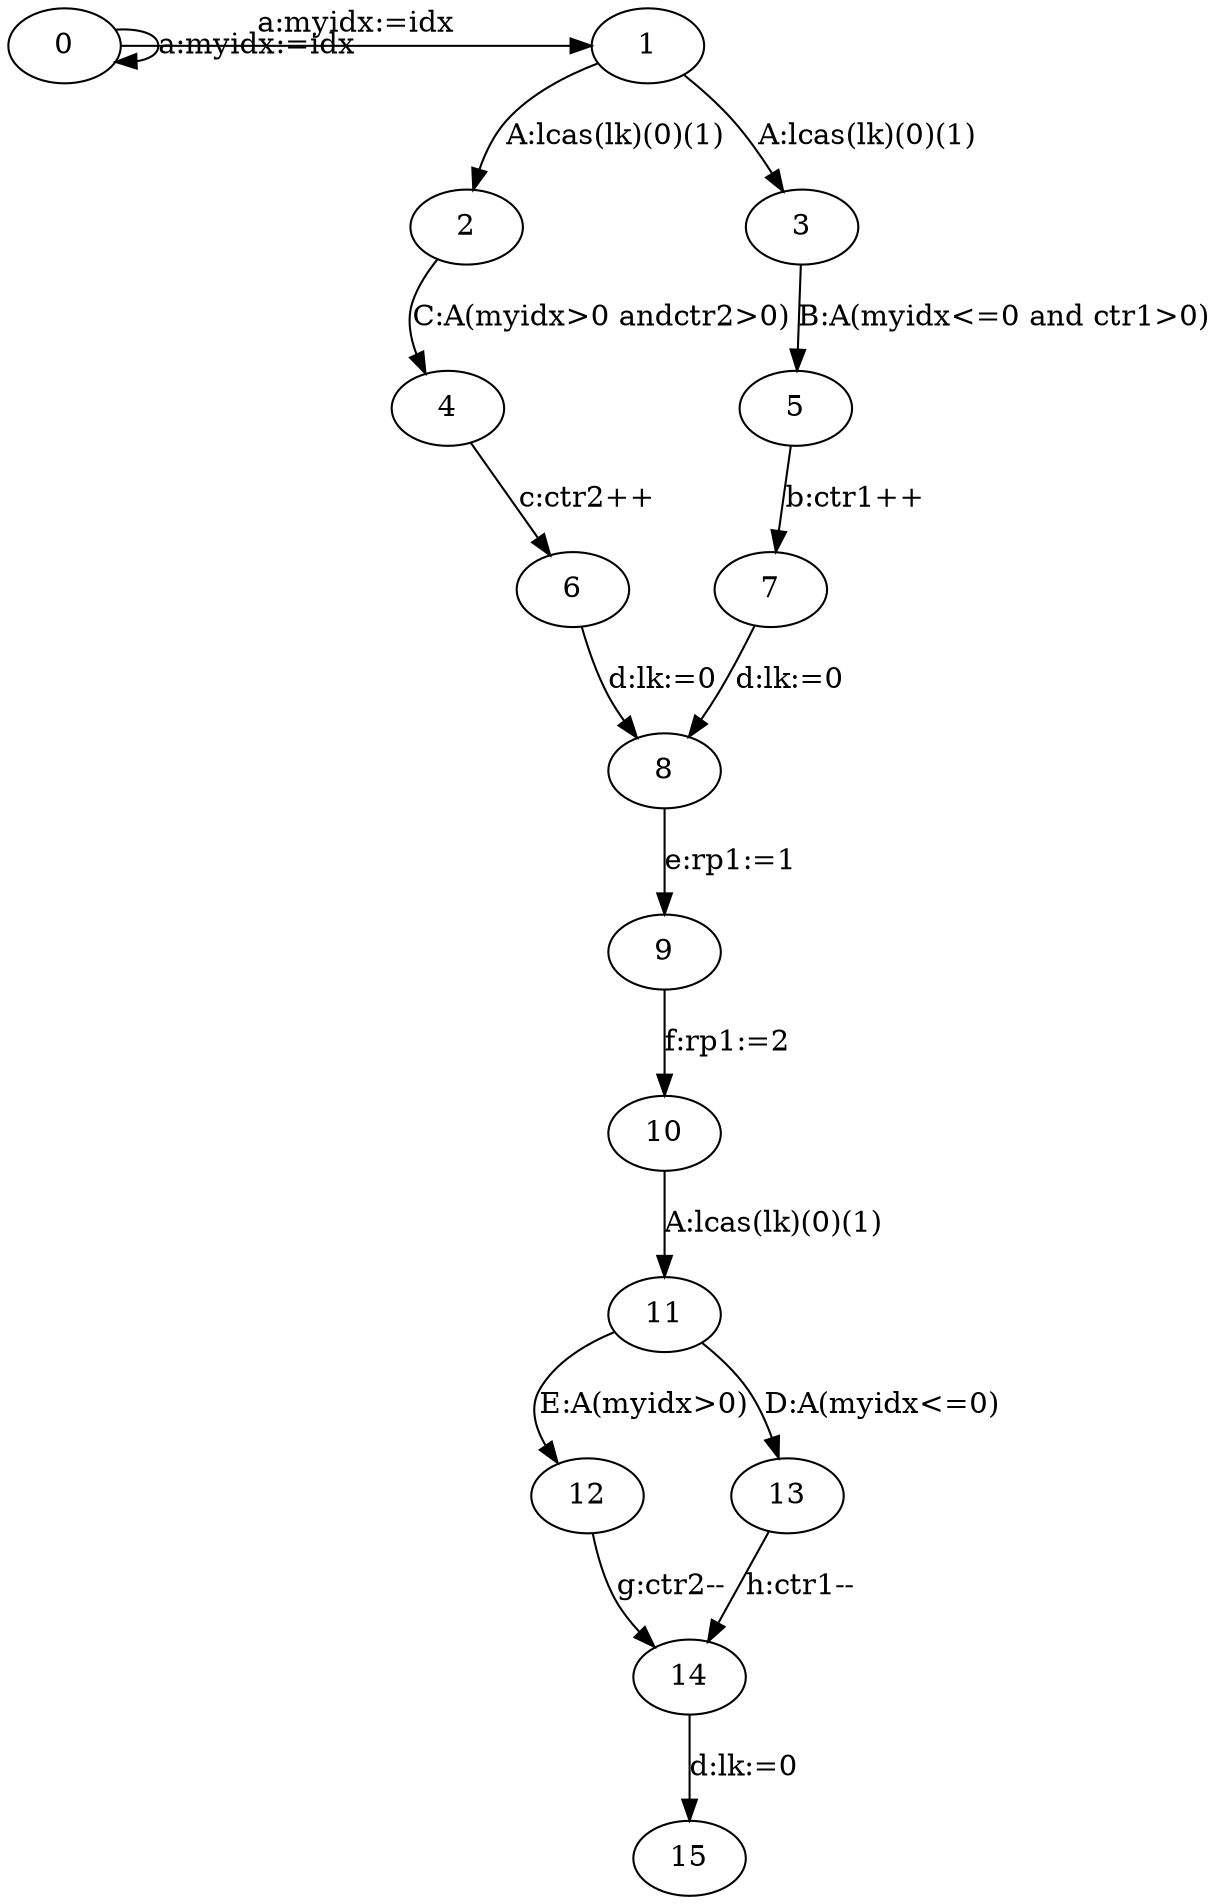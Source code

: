 digraph "unnamed" {
"0" [
fixedsize="false",
label="0",
regular="false",
];
"1" [
fixedsize="false",
label="1",
regular="false",
];
"0" -> "1" [
constraint="false",
decorate="false",
label="a:myidx:=idx",
labelfloat="false",
];
"2" [
fixedsize="false",
label="2",
regular="false",
];
"3" [
fixedsize="false",
label="3",
regular="false",
];
"4" [
fixedsize="false",
label="4",
regular="false",
];
"5" [
fixedsize="false",
label="5",
regular="false",
];
"6" [
fixedsize="false",
label="6",
regular="false",
];
"7" [
fixedsize="false",
label="7",
regular="false",
];
"0" -> "0" [
constraint="true",
decorate="false",
label="a:myidx:=idx",
labelfloat="false",
];
"1" -> "2" [
constraint="true",
decorate="false",
label="A:lcas(lk)(0)(1)",
labelfloat="false",
];
"1" -> "3" [
constraint="true",
decorate="false",
label="A:lcas(lk)(0)(1)",
labelfloat="false",
];
"2" -> "4" [
constraint="true",
decorate="false",
label="C:A(myidx>0 andctr2>0)",
labelfloat="false",
];
"4" -> "6" [
constraint="true",
decorate="false",
label="c:ctr2++",
labelfloat="false",
];
"8" [
fixedsize="false",
label="8",
regular="false",
];
"9" [
fixedsize="false",
label="9",
regular="false",
];
"10" [
fixedsize="false",
label="10",
regular="false",
];
"11" [
fixedsize="false",
label="11",
regular="false",
];
"12" [
fixedsize="false",
label="12",
regular="false",
];
"3" -> "5" [
constraint="true",
decorate="false",
label="B:A(myidx<=0 and ctr1>0)",
labelfloat="false",
];
"5" -> "7" [
constraint="true",
decorate="false",
label="b:ctr1++",
labelfloat="false",
];
"6" -> "8" [
constraint="true",
decorate="false",
label="d:lk:=0",
labelfloat="false",
];
"7" -> "8" [
constraint="true",
decorate="false",
label="d:lk:=0",
labelfloat="false",
];
"8" -> "9" [
constraint="true",
decorate="false",
label="e:rp1:=1",
labelfloat="false",
];
"9" -> "10" [
constraint="true",
decorate="false",
label="f:rp1:=2",
labelfloat="false",
];
"10" -> "11" [
constraint="true",
decorate="false",
label="A:lcas(lk)(0)(1)",
labelfloat="false",
];
"11" -> "12" [
constraint="true",
decorate="false",
label="E:A(myidx>0)",
labelfloat="false",
];
"13" [
fixedsize="false",
label="13",
regular="false",
];
"14" [
fixedsize="false",
label="14",
regular="false",
];
"11" -> "13" [
constraint="true",
decorate="false",
label="D:A(myidx<=0)",
labelfloat="false",
];
"12" -> "14" [
constraint="true",
decorate="false",
label="g:ctr2--",
labelfloat="false",
];
"13" -> "14" [
constraint="true",
decorate="false",
label="h:ctr1--",
labelfloat="false",
];
"15" [
fixedsize="false",
label="15",
regular="false",
];
"14" -> "15" [
constraint="true",
decorate="false",
label="d:lk:=0",
labelfloat="false",
];
}
